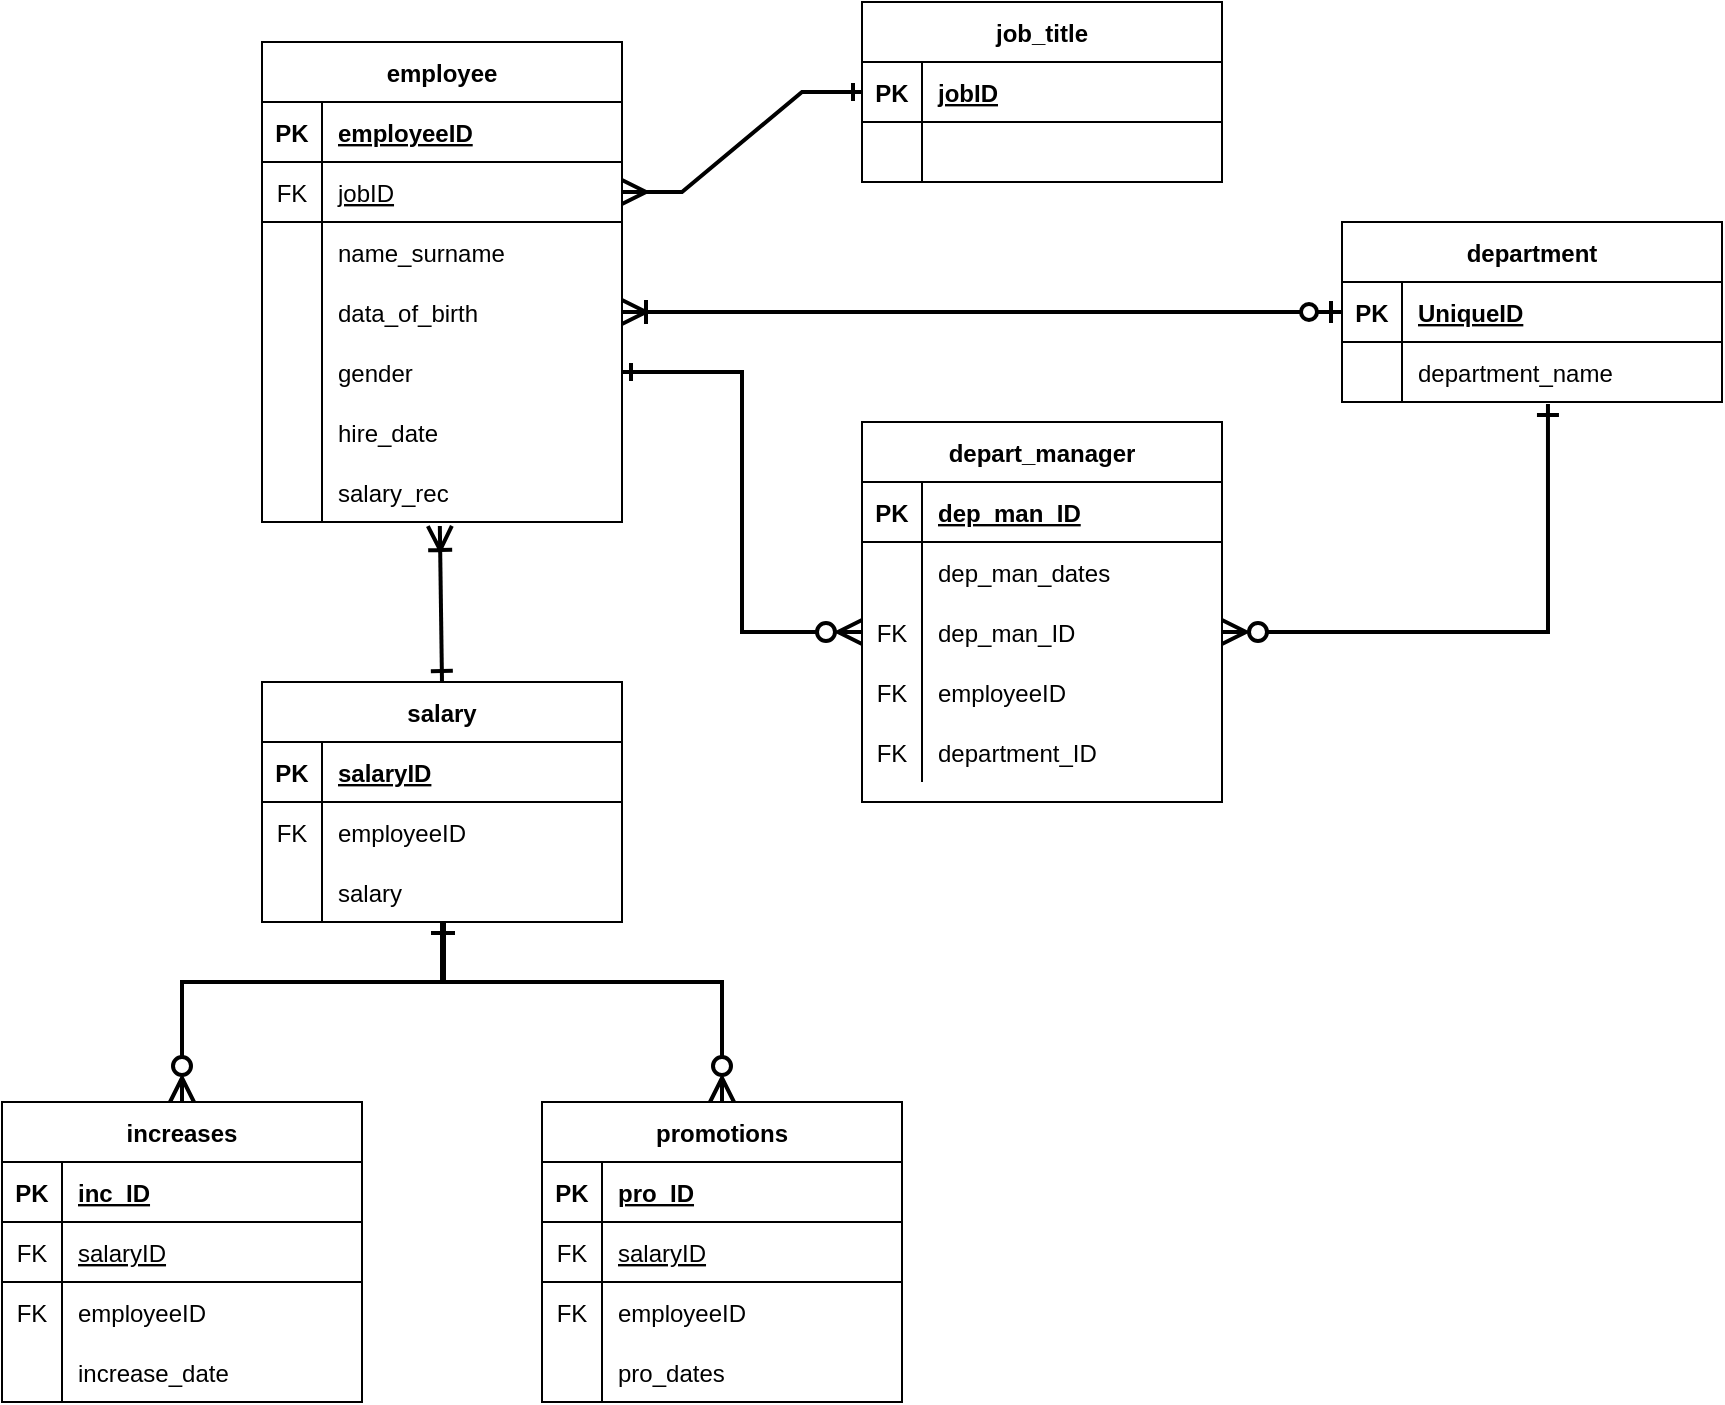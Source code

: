 <mxfile version="20.4.2" type="github"><diagram id="n-MQ97pmm5PQN6BbaS0L" name="Page-1"><mxGraphModel dx="1773" dy="598" grid="1" gridSize="10" guides="1" tooltips="1" connect="1" arrows="1" fold="1" page="1" pageScale="1" pageWidth="827" pageHeight="1169" math="0" shadow="0"><root><mxCell id="0"/><mxCell id="1" parent="0"/><mxCell id="utyhlfytZmCt74RXpOdd-1" value="department" style="shape=table;startSize=30;container=1;collapsible=1;childLayout=tableLayout;fixedRows=1;rowLines=0;fontStyle=1;align=center;resizeLast=1;" vertex="1" parent="1"><mxGeometry x="630" y="340" width="190" height="90" as="geometry"/></mxCell><mxCell id="utyhlfytZmCt74RXpOdd-2" value="" style="shape=tableRow;horizontal=0;startSize=0;swimlaneHead=0;swimlaneBody=0;fillColor=none;collapsible=0;dropTarget=0;points=[[0,0.5],[1,0.5]];portConstraint=eastwest;top=0;left=0;right=0;bottom=1;" vertex="1" parent="utyhlfytZmCt74RXpOdd-1"><mxGeometry y="30" width="190" height="30" as="geometry"/></mxCell><mxCell id="utyhlfytZmCt74RXpOdd-3" value="PK" style="shape=partialRectangle;connectable=0;fillColor=none;top=0;left=0;bottom=0;right=0;fontStyle=1;overflow=hidden;" vertex="1" parent="utyhlfytZmCt74RXpOdd-2"><mxGeometry width="30" height="30" as="geometry"><mxRectangle width="30" height="30" as="alternateBounds"/></mxGeometry></mxCell><mxCell id="utyhlfytZmCt74RXpOdd-4" value="UniqueID" style="shape=partialRectangle;connectable=0;fillColor=none;top=0;left=0;bottom=0;right=0;align=left;spacingLeft=6;fontStyle=5;overflow=hidden;" vertex="1" parent="utyhlfytZmCt74RXpOdd-2"><mxGeometry x="30" width="160" height="30" as="geometry"><mxRectangle width="160" height="30" as="alternateBounds"/></mxGeometry></mxCell><mxCell id="utyhlfytZmCt74RXpOdd-5" value="" style="shape=tableRow;horizontal=0;startSize=0;swimlaneHead=0;swimlaneBody=0;fillColor=none;collapsible=0;dropTarget=0;points=[[0,0.5],[1,0.5]];portConstraint=eastwest;top=0;left=0;right=0;bottom=0;" vertex="1" parent="utyhlfytZmCt74RXpOdd-1"><mxGeometry y="60" width="190" height="30" as="geometry"/></mxCell><mxCell id="utyhlfytZmCt74RXpOdd-6" value="" style="shape=partialRectangle;connectable=0;fillColor=none;top=0;left=0;bottom=0;right=0;editable=1;overflow=hidden;" vertex="1" parent="utyhlfytZmCt74RXpOdd-5"><mxGeometry width="30" height="30" as="geometry"><mxRectangle width="30" height="30" as="alternateBounds"/></mxGeometry></mxCell><mxCell id="utyhlfytZmCt74RXpOdd-7" value="department_name" style="shape=partialRectangle;connectable=0;fillColor=none;top=0;left=0;bottom=0;right=0;align=left;spacingLeft=6;overflow=hidden;" vertex="1" parent="utyhlfytZmCt74RXpOdd-5"><mxGeometry x="30" width="160" height="30" as="geometry"><mxRectangle width="160" height="30" as="alternateBounds"/></mxGeometry></mxCell><mxCell id="utyhlfytZmCt74RXpOdd-40" value="employee" style="shape=table;startSize=30;container=1;collapsible=1;childLayout=tableLayout;fixedRows=1;rowLines=0;fontStyle=1;align=center;resizeLast=1;" vertex="1" parent="1"><mxGeometry x="90" y="250" width="180" height="240" as="geometry"/></mxCell><mxCell id="utyhlfytZmCt74RXpOdd-41" value="" style="shape=tableRow;horizontal=0;startSize=0;swimlaneHead=0;swimlaneBody=0;fillColor=none;collapsible=0;dropTarget=0;points=[[0,0.5],[1,0.5]];portConstraint=eastwest;top=0;left=0;right=0;bottom=1;" vertex="1" parent="utyhlfytZmCt74RXpOdd-40"><mxGeometry y="30" width="180" height="30" as="geometry"/></mxCell><mxCell id="utyhlfytZmCt74RXpOdd-42" value="PK" style="shape=partialRectangle;connectable=0;fillColor=none;top=0;left=0;bottom=0;right=0;fontStyle=1;overflow=hidden;" vertex="1" parent="utyhlfytZmCt74RXpOdd-41"><mxGeometry width="30" height="30" as="geometry"><mxRectangle width="30" height="30" as="alternateBounds"/></mxGeometry></mxCell><mxCell id="utyhlfytZmCt74RXpOdd-43" value="employeeID" style="shape=partialRectangle;connectable=0;fillColor=none;top=0;left=0;bottom=0;right=0;align=left;spacingLeft=6;fontStyle=5;overflow=hidden;" vertex="1" parent="utyhlfytZmCt74RXpOdd-41"><mxGeometry x="30" width="150" height="30" as="geometry"><mxRectangle width="150" height="30" as="alternateBounds"/></mxGeometry></mxCell><mxCell id="utyhlfytZmCt74RXpOdd-89" value="" style="shape=tableRow;horizontal=0;startSize=0;swimlaneHead=0;swimlaneBody=0;fillColor=none;collapsible=0;dropTarget=0;points=[[0,0.5],[1,0.5]];portConstraint=eastwest;top=0;left=0;right=0;bottom=1;" vertex="1" parent="utyhlfytZmCt74RXpOdd-40"><mxGeometry y="60" width="180" height="30" as="geometry"/></mxCell><mxCell id="utyhlfytZmCt74RXpOdd-90" value="FK" style="shape=partialRectangle;connectable=0;fillColor=none;top=0;left=0;bottom=0;right=0;fontStyle=0;overflow=hidden;strokeWidth=1;" vertex="1" parent="utyhlfytZmCt74RXpOdd-89"><mxGeometry width="30" height="30" as="geometry"><mxRectangle width="30" height="30" as="alternateBounds"/></mxGeometry></mxCell><mxCell id="utyhlfytZmCt74RXpOdd-91" value="jobID" style="shape=partialRectangle;connectable=0;fillColor=none;top=0;left=0;bottom=0;right=0;align=left;spacingLeft=6;fontStyle=4;overflow=hidden;" vertex="1" parent="utyhlfytZmCt74RXpOdd-89"><mxGeometry x="30" width="150" height="30" as="geometry"><mxRectangle width="150" height="30" as="alternateBounds"/></mxGeometry></mxCell><mxCell id="utyhlfytZmCt74RXpOdd-44" value="" style="shape=tableRow;horizontal=0;startSize=0;swimlaneHead=0;swimlaneBody=0;fillColor=none;collapsible=0;dropTarget=0;points=[[0,0.5],[1,0.5]];portConstraint=eastwest;top=0;left=0;right=0;bottom=0;" vertex="1" parent="utyhlfytZmCt74RXpOdd-40"><mxGeometry y="90" width="180" height="30" as="geometry"/></mxCell><mxCell id="utyhlfytZmCt74RXpOdd-45" value="" style="shape=partialRectangle;connectable=0;fillColor=none;top=0;left=0;bottom=0;right=0;editable=1;overflow=hidden;" vertex="1" parent="utyhlfytZmCt74RXpOdd-44"><mxGeometry width="30" height="30" as="geometry"><mxRectangle width="30" height="30" as="alternateBounds"/></mxGeometry></mxCell><mxCell id="utyhlfytZmCt74RXpOdd-46" value="name_surname" style="shape=partialRectangle;connectable=0;fillColor=none;top=0;left=0;bottom=0;right=0;align=left;spacingLeft=6;overflow=hidden;" vertex="1" parent="utyhlfytZmCt74RXpOdd-44"><mxGeometry x="30" width="150" height="30" as="geometry"><mxRectangle width="150" height="30" as="alternateBounds"/></mxGeometry></mxCell><mxCell id="utyhlfytZmCt74RXpOdd-47" value="" style="shape=tableRow;horizontal=0;startSize=0;swimlaneHead=0;swimlaneBody=0;fillColor=none;collapsible=0;dropTarget=0;points=[[0,0.5],[1,0.5]];portConstraint=eastwest;top=0;left=0;right=0;bottom=0;" vertex="1" parent="utyhlfytZmCt74RXpOdd-40"><mxGeometry y="120" width="180" height="30" as="geometry"/></mxCell><mxCell id="utyhlfytZmCt74RXpOdd-48" value="" style="shape=partialRectangle;connectable=0;fillColor=none;top=0;left=0;bottom=0;right=0;editable=1;overflow=hidden;" vertex="1" parent="utyhlfytZmCt74RXpOdd-47"><mxGeometry width="30" height="30" as="geometry"><mxRectangle width="30" height="30" as="alternateBounds"/></mxGeometry></mxCell><mxCell id="utyhlfytZmCt74RXpOdd-49" value="data_of_birth" style="shape=partialRectangle;connectable=0;fillColor=none;top=0;left=0;bottom=0;right=0;align=left;spacingLeft=6;overflow=hidden;" vertex="1" parent="utyhlfytZmCt74RXpOdd-47"><mxGeometry x="30" width="150" height="30" as="geometry"><mxRectangle width="150" height="30" as="alternateBounds"/></mxGeometry></mxCell><mxCell id="utyhlfytZmCt74RXpOdd-50" value="" style="shape=tableRow;horizontal=0;startSize=0;swimlaneHead=0;swimlaneBody=0;fillColor=none;collapsible=0;dropTarget=0;points=[[0,0.5],[1,0.5]];portConstraint=eastwest;top=0;left=0;right=0;bottom=0;" vertex="1" parent="utyhlfytZmCt74RXpOdd-40"><mxGeometry y="150" width="180" height="30" as="geometry"/></mxCell><mxCell id="utyhlfytZmCt74RXpOdd-51" value="" style="shape=partialRectangle;connectable=0;fillColor=none;top=0;left=0;bottom=0;right=0;editable=1;overflow=hidden;" vertex="1" parent="utyhlfytZmCt74RXpOdd-50"><mxGeometry width="30" height="30" as="geometry"><mxRectangle width="30" height="30" as="alternateBounds"/></mxGeometry></mxCell><mxCell id="utyhlfytZmCt74RXpOdd-52" value="gender" style="shape=partialRectangle;connectable=0;fillColor=none;top=0;left=0;bottom=0;right=0;align=left;spacingLeft=6;overflow=hidden;" vertex="1" parent="utyhlfytZmCt74RXpOdd-50"><mxGeometry x="30" width="150" height="30" as="geometry"><mxRectangle width="150" height="30" as="alternateBounds"/></mxGeometry></mxCell><mxCell id="utyhlfytZmCt74RXpOdd-71" value="" style="shape=tableRow;horizontal=0;startSize=0;swimlaneHead=0;swimlaneBody=0;fillColor=none;collapsible=0;dropTarget=0;points=[[0,0.5],[1,0.5]];portConstraint=eastwest;top=0;left=0;right=0;bottom=0;" vertex="1" parent="utyhlfytZmCt74RXpOdd-40"><mxGeometry y="180" width="180" height="30" as="geometry"/></mxCell><mxCell id="utyhlfytZmCt74RXpOdd-72" value="" style="shape=partialRectangle;connectable=0;fillColor=none;top=0;left=0;bottom=0;right=0;editable=1;overflow=hidden;" vertex="1" parent="utyhlfytZmCt74RXpOdd-71"><mxGeometry width="30" height="30" as="geometry"><mxRectangle width="30" height="30" as="alternateBounds"/></mxGeometry></mxCell><mxCell id="utyhlfytZmCt74RXpOdd-73" value="hire_date" style="shape=partialRectangle;connectable=0;fillColor=none;top=0;left=0;bottom=0;right=0;align=left;spacingLeft=6;overflow=hidden;" vertex="1" parent="utyhlfytZmCt74RXpOdd-71"><mxGeometry x="30" width="150" height="30" as="geometry"><mxRectangle width="150" height="30" as="alternateBounds"/></mxGeometry></mxCell><mxCell id="utyhlfytZmCt74RXpOdd-75" value="" style="shape=tableRow;horizontal=0;startSize=0;swimlaneHead=0;swimlaneBody=0;fillColor=none;collapsible=0;dropTarget=0;points=[[0,0.5],[1,0.5]];portConstraint=eastwest;top=0;left=0;right=0;bottom=0;" vertex="1" parent="utyhlfytZmCt74RXpOdd-40"><mxGeometry y="210" width="180" height="30" as="geometry"/></mxCell><mxCell id="utyhlfytZmCt74RXpOdd-76" value="" style="shape=partialRectangle;connectable=0;fillColor=none;top=0;left=0;bottom=0;right=0;editable=1;overflow=hidden;" vertex="1" parent="utyhlfytZmCt74RXpOdd-75"><mxGeometry width="30" height="30" as="geometry"><mxRectangle width="30" height="30" as="alternateBounds"/></mxGeometry></mxCell><mxCell id="utyhlfytZmCt74RXpOdd-77" value="salary_rec" style="shape=partialRectangle;connectable=0;fillColor=none;top=0;left=0;bottom=0;right=0;align=left;spacingLeft=6;overflow=hidden;" vertex="1" parent="utyhlfytZmCt74RXpOdd-75"><mxGeometry x="30" width="150" height="30" as="geometry"><mxRectangle width="150" height="30" as="alternateBounds"/></mxGeometry></mxCell><mxCell id="utyhlfytZmCt74RXpOdd-53" value="job_title" style="shape=table;startSize=30;container=1;collapsible=1;childLayout=tableLayout;fixedRows=1;rowLines=0;fontStyle=1;align=center;resizeLast=1;" vertex="1" parent="1"><mxGeometry x="390" y="230" width="180" height="90" as="geometry"/></mxCell><mxCell id="utyhlfytZmCt74RXpOdd-54" value="" style="shape=tableRow;horizontal=0;startSize=0;swimlaneHead=0;swimlaneBody=0;fillColor=none;collapsible=0;dropTarget=0;points=[[0,0.5],[1,0.5]];portConstraint=eastwest;top=0;left=0;right=0;bottom=1;" vertex="1" parent="utyhlfytZmCt74RXpOdd-53"><mxGeometry y="30" width="180" height="30" as="geometry"/></mxCell><mxCell id="utyhlfytZmCt74RXpOdd-55" value="PK" style="shape=partialRectangle;connectable=0;fillColor=none;top=0;left=0;bottom=0;right=0;fontStyle=1;overflow=hidden;" vertex="1" parent="utyhlfytZmCt74RXpOdd-54"><mxGeometry width="30" height="30" as="geometry"><mxRectangle width="30" height="30" as="alternateBounds"/></mxGeometry></mxCell><mxCell id="utyhlfytZmCt74RXpOdd-56" value="jobID" style="shape=partialRectangle;connectable=0;fillColor=none;top=0;left=0;bottom=0;right=0;align=left;spacingLeft=6;fontStyle=5;overflow=hidden;" vertex="1" parent="utyhlfytZmCt74RXpOdd-54"><mxGeometry x="30" width="150" height="30" as="geometry"><mxRectangle width="150" height="30" as="alternateBounds"/></mxGeometry></mxCell><mxCell id="utyhlfytZmCt74RXpOdd-57" value="" style="shape=tableRow;horizontal=0;startSize=0;swimlaneHead=0;swimlaneBody=0;fillColor=none;collapsible=0;dropTarget=0;points=[[0,0.5],[1,0.5]];portConstraint=eastwest;top=0;left=0;right=0;bottom=0;" vertex="1" parent="utyhlfytZmCt74RXpOdd-53"><mxGeometry y="60" width="180" height="30" as="geometry"/></mxCell><mxCell id="utyhlfytZmCt74RXpOdd-58" value="" style="shape=partialRectangle;connectable=0;fillColor=none;top=0;left=0;bottom=0;right=0;editable=1;overflow=hidden;" vertex="1" parent="utyhlfytZmCt74RXpOdd-57"><mxGeometry width="30" height="30" as="geometry"><mxRectangle width="30" height="30" as="alternateBounds"/></mxGeometry></mxCell><mxCell id="utyhlfytZmCt74RXpOdd-59" value="" style="shape=partialRectangle;connectable=0;fillColor=none;top=0;left=0;bottom=0;right=0;align=left;spacingLeft=6;overflow=hidden;" vertex="1" parent="utyhlfytZmCt74RXpOdd-57"><mxGeometry x="30" width="150" height="30" as="geometry"><mxRectangle width="150" height="30" as="alternateBounds"/></mxGeometry></mxCell><mxCell id="utyhlfytZmCt74RXpOdd-87" value="" style="edgeStyle=entityRelationEdgeStyle;fontSize=12;html=1;endArrow=ERmany;rounded=0;exitX=0;exitY=0.5;exitDx=0;exitDy=0;strokeWidth=2;endSize=9;entryX=1;entryY=0.5;entryDx=0;entryDy=0;startArrow=ERone;startFill=0;" edge="1" parent="1" source="utyhlfytZmCt74RXpOdd-54" target="utyhlfytZmCt74RXpOdd-89"><mxGeometry width="100" height="100" relative="1" as="geometry"><mxPoint x="290" y="480" as="sourcePoint"/><mxPoint x="370" y="420" as="targetPoint"/></mxGeometry></mxCell><mxCell id="utyhlfytZmCt74RXpOdd-95" style="edgeStyle=orthogonalEdgeStyle;rounded=0;orthogonalLoop=1;jettySize=auto;html=1;exitX=1;exitY=0.5;exitDx=0;exitDy=0;entryX=0.542;entryY=1.033;entryDx=0;entryDy=0;entryPerimeter=0;strokeWidth=2;startArrow=ERzeroToMany;startFill=0;endArrow=ERone;endFill=0;endSize=8;targetPerimeterSpacing=4;sourcePerimeterSpacing=3;startSize=9;" edge="1" parent="1" source="utyhlfytZmCt74RXpOdd-34" target="utyhlfytZmCt74RXpOdd-5"><mxGeometry relative="1" as="geometry"/></mxCell><mxCell id="utyhlfytZmCt74RXpOdd-96" style="edgeStyle=orthogonalEdgeStyle;rounded=0;orthogonalLoop=1;jettySize=auto;html=1;exitX=1;exitY=0.5;exitDx=0;exitDy=0;entryX=0;entryY=0.5;entryDx=0;entryDy=0;strokeWidth=2;startArrow=ERone;startFill=0;endArrow=ERzeroToMany;endFill=0;endSize=9;" edge="1" parent="1" source="utyhlfytZmCt74RXpOdd-50" target="utyhlfytZmCt74RXpOdd-34"><mxGeometry relative="1" as="geometry"/></mxCell><mxCell id="utyhlfytZmCt74RXpOdd-97" value="" style="group" vertex="1" connectable="0" parent="1"><mxGeometry x="390" y="440" width="180" height="190" as="geometry"/></mxCell><mxCell id="utyhlfytZmCt74RXpOdd-27" value="depart_manager" style="shape=table;startSize=30;container=1;collapsible=1;childLayout=tableLayout;fixedRows=1;rowLines=0;fontStyle=1;align=center;resizeLast=1;" vertex="1" parent="utyhlfytZmCt74RXpOdd-97"><mxGeometry width="180" height="190" as="geometry"/></mxCell><mxCell id="utyhlfytZmCt74RXpOdd-28" value="" style="shape=tableRow;horizontal=0;startSize=0;swimlaneHead=0;swimlaneBody=0;fillColor=none;collapsible=0;dropTarget=0;points=[[0,0.5],[1,0.5]];portConstraint=eastwest;top=0;left=0;right=0;bottom=1;" vertex="1" parent="utyhlfytZmCt74RXpOdd-27"><mxGeometry y="30" width="180" height="30" as="geometry"/></mxCell><mxCell id="utyhlfytZmCt74RXpOdd-29" value="PK" style="shape=partialRectangle;connectable=0;fillColor=none;top=0;left=0;bottom=0;right=0;fontStyle=1;overflow=hidden;" vertex="1" parent="utyhlfytZmCt74RXpOdd-28"><mxGeometry width="30" height="30" as="geometry"><mxRectangle width="30" height="30" as="alternateBounds"/></mxGeometry></mxCell><mxCell id="utyhlfytZmCt74RXpOdd-30" value="dep_man_ID" style="shape=partialRectangle;connectable=0;fillColor=none;top=0;left=0;bottom=0;right=0;align=left;spacingLeft=6;fontStyle=5;overflow=hidden;" vertex="1" parent="utyhlfytZmCt74RXpOdd-28"><mxGeometry x="30" width="150" height="30" as="geometry"><mxRectangle width="150" height="30" as="alternateBounds"/></mxGeometry></mxCell><mxCell id="utyhlfytZmCt74RXpOdd-31" value="" style="shape=tableRow;horizontal=0;startSize=0;swimlaneHead=0;swimlaneBody=0;fillColor=none;collapsible=0;dropTarget=0;points=[[0,0.5],[1,0.5]];portConstraint=eastwest;top=0;left=0;right=0;bottom=0;" vertex="1" parent="utyhlfytZmCt74RXpOdd-27"><mxGeometry y="60" width="180" height="30" as="geometry"/></mxCell><mxCell id="utyhlfytZmCt74RXpOdd-32" value="" style="shape=partialRectangle;connectable=0;fillColor=none;top=0;left=0;bottom=0;right=0;editable=1;overflow=hidden;" vertex="1" parent="utyhlfytZmCt74RXpOdd-31"><mxGeometry width="30" height="30" as="geometry"><mxRectangle width="30" height="30" as="alternateBounds"/></mxGeometry></mxCell><mxCell id="utyhlfytZmCt74RXpOdd-33" value="dep_man_dates" style="shape=partialRectangle;connectable=0;fillColor=none;top=0;left=0;bottom=0;right=0;align=left;spacingLeft=6;overflow=hidden;" vertex="1" parent="utyhlfytZmCt74RXpOdd-31"><mxGeometry x="30" width="150" height="30" as="geometry"><mxRectangle width="150" height="30" as="alternateBounds"/></mxGeometry></mxCell><mxCell id="utyhlfytZmCt74RXpOdd-34" value="" style="shape=tableRow;horizontal=0;startSize=0;swimlaneHead=0;swimlaneBody=0;fillColor=none;collapsible=0;dropTarget=0;points=[[0,0.5],[1,0.5]];portConstraint=eastwest;top=0;left=0;right=0;bottom=0;" vertex="1" parent="utyhlfytZmCt74RXpOdd-27"><mxGeometry y="90" width="180" height="30" as="geometry"/></mxCell><mxCell id="utyhlfytZmCt74RXpOdd-35" value="" style="shape=partialRectangle;connectable=0;fillColor=none;top=0;left=0;bottom=0;right=0;editable=1;overflow=hidden;" vertex="1" parent="utyhlfytZmCt74RXpOdd-34"><mxGeometry width="30" height="30" as="geometry"><mxRectangle width="30" height="30" as="alternateBounds"/></mxGeometry></mxCell><mxCell id="utyhlfytZmCt74RXpOdd-36" value="dep_man_ID" style="shape=partialRectangle;connectable=0;fillColor=none;top=0;left=0;bottom=0;right=0;align=left;spacingLeft=6;overflow=hidden;" vertex="1" parent="utyhlfytZmCt74RXpOdd-34"><mxGeometry x="30" width="150" height="30" as="geometry"><mxRectangle width="150" height="30" as="alternateBounds"/></mxGeometry></mxCell><mxCell id="utyhlfytZmCt74RXpOdd-37" value="" style="shape=tableRow;horizontal=0;startSize=0;swimlaneHead=0;swimlaneBody=0;fillColor=none;collapsible=0;dropTarget=0;points=[[0,0.5],[1,0.5]];portConstraint=eastwest;top=0;left=0;right=0;bottom=0;" vertex="1" parent="utyhlfytZmCt74RXpOdd-27"><mxGeometry y="120" width="180" height="30" as="geometry"/></mxCell><mxCell id="utyhlfytZmCt74RXpOdd-38" value="" style="shape=partialRectangle;connectable=0;fillColor=none;top=0;left=0;bottom=0;right=0;editable=1;overflow=hidden;" vertex="1" parent="utyhlfytZmCt74RXpOdd-37"><mxGeometry width="30" height="30" as="geometry"><mxRectangle width="30" height="30" as="alternateBounds"/></mxGeometry></mxCell><mxCell id="utyhlfytZmCt74RXpOdd-39" value="employeeID" style="shape=partialRectangle;connectable=0;fillColor=none;top=0;left=0;bottom=0;right=0;align=left;spacingLeft=6;overflow=hidden;" vertex="1" parent="utyhlfytZmCt74RXpOdd-37"><mxGeometry x="30" width="150" height="30" as="geometry"><mxRectangle width="150" height="30" as="alternateBounds"/></mxGeometry></mxCell><mxCell id="utyhlfytZmCt74RXpOdd-79" value="" style="shape=tableRow;horizontal=0;startSize=0;swimlaneHead=0;swimlaneBody=0;fillColor=none;collapsible=0;dropTarget=0;points=[[0,0.5],[1,0.5]];portConstraint=eastwest;top=0;left=0;right=0;bottom=0;" vertex="1" parent="utyhlfytZmCt74RXpOdd-27"><mxGeometry y="150" width="180" height="30" as="geometry"/></mxCell><mxCell id="utyhlfytZmCt74RXpOdd-80" value="FK" style="shape=partialRectangle;connectable=0;fillColor=none;top=0;left=0;bottom=0;right=0;fontStyle=0;overflow=hidden;" vertex="1" parent="utyhlfytZmCt74RXpOdd-79"><mxGeometry width="30" height="30" as="geometry"><mxRectangle width="30" height="30" as="alternateBounds"/></mxGeometry></mxCell><mxCell id="utyhlfytZmCt74RXpOdd-81" value="department_ID" style="shape=partialRectangle;connectable=0;fillColor=none;top=0;left=0;bottom=0;right=0;align=left;spacingLeft=6;fontStyle=0;overflow=hidden;" vertex="1" parent="utyhlfytZmCt74RXpOdd-79"><mxGeometry x="30" width="150" height="30" as="geometry"><mxRectangle width="150" height="30" as="alternateBounds"/></mxGeometry></mxCell><mxCell id="utyhlfytZmCt74RXpOdd-82" value="FK" style="shape=partialRectangle;connectable=0;fillColor=none;top=0;left=0;bottom=0;right=0;fontStyle=0;overflow=hidden;" vertex="1" parent="utyhlfytZmCt74RXpOdd-97"><mxGeometry y="120" width="30" height="30" as="geometry"><mxRectangle width="30" height="30" as="alternateBounds"/></mxGeometry></mxCell><mxCell id="utyhlfytZmCt74RXpOdd-83" value="FK" style="shape=partialRectangle;connectable=0;fillColor=none;top=0;left=0;bottom=0;right=0;fontStyle=0;overflow=hidden;" vertex="1" parent="utyhlfytZmCt74RXpOdd-97"><mxGeometry y="90" width="30" height="30" as="geometry"><mxRectangle width="30" height="30" as="alternateBounds"/></mxGeometry></mxCell><mxCell id="utyhlfytZmCt74RXpOdd-99" style="edgeStyle=orthogonalEdgeStyle;rounded=0;orthogonalLoop=1;jettySize=auto;html=1;exitX=1;exitY=0.5;exitDx=0;exitDy=0;entryX=0;entryY=0.5;entryDx=0;entryDy=0;strokeWidth=2;startArrow=ERoneToMany;startFill=0;endArrow=ERzeroToOne;endFill=0;startSize=9;endSize=8;sourcePerimeterSpacing=3;targetPerimeterSpacing=4;" edge="1" parent="1" source="utyhlfytZmCt74RXpOdd-47" target="utyhlfytZmCt74RXpOdd-2"><mxGeometry relative="1" as="geometry"/></mxCell><mxCell id="utyhlfytZmCt74RXpOdd-102" value="salary" style="shape=table;startSize=30;container=1;collapsible=1;childLayout=tableLayout;fixedRows=1;rowLines=0;fontStyle=1;align=center;resizeLast=1;" vertex="1" parent="1"><mxGeometry x="90" y="570" width="180" height="120" as="geometry"/></mxCell><mxCell id="utyhlfytZmCt74RXpOdd-103" value="" style="shape=tableRow;horizontal=0;startSize=0;swimlaneHead=0;swimlaneBody=0;fillColor=none;collapsible=0;dropTarget=0;points=[[0,0.5],[1,0.5]];portConstraint=eastwest;top=0;left=0;right=0;bottom=1;" vertex="1" parent="utyhlfytZmCt74RXpOdd-102"><mxGeometry y="30" width="180" height="30" as="geometry"/></mxCell><mxCell id="utyhlfytZmCt74RXpOdd-104" value="PK" style="shape=partialRectangle;connectable=0;fillColor=none;top=0;left=0;bottom=0;right=0;fontStyle=1;overflow=hidden;" vertex="1" parent="utyhlfytZmCt74RXpOdd-103"><mxGeometry width="30" height="30" as="geometry"><mxRectangle width="30" height="30" as="alternateBounds"/></mxGeometry></mxCell><mxCell id="utyhlfytZmCt74RXpOdd-105" value="salaryID" style="shape=partialRectangle;connectable=0;fillColor=none;top=0;left=0;bottom=0;right=0;align=left;spacingLeft=6;fontStyle=5;overflow=hidden;" vertex="1" parent="utyhlfytZmCt74RXpOdd-103"><mxGeometry x="30" width="150" height="30" as="geometry"><mxRectangle width="150" height="30" as="alternateBounds"/></mxGeometry></mxCell><mxCell id="utyhlfytZmCt74RXpOdd-135" value="" style="shape=tableRow;horizontal=0;startSize=0;swimlaneHead=0;swimlaneBody=0;fillColor=none;collapsible=0;dropTarget=0;points=[[0,0.5],[1,0.5]];portConstraint=eastwest;top=0;left=0;right=0;bottom=0;strokeWidth=1;" vertex="1" parent="utyhlfytZmCt74RXpOdd-102"><mxGeometry y="60" width="180" height="30" as="geometry"/></mxCell><mxCell id="utyhlfytZmCt74RXpOdd-136" value="FK" style="shape=partialRectangle;connectable=0;fillColor=none;top=0;left=0;bottom=0;right=0;fontStyle=0;overflow=hidden;strokeWidth=1;" vertex="1" parent="utyhlfytZmCt74RXpOdd-135"><mxGeometry width="30" height="30" as="geometry"><mxRectangle width="30" height="30" as="alternateBounds"/></mxGeometry></mxCell><mxCell id="utyhlfytZmCt74RXpOdd-137" value="employeeID" style="shape=partialRectangle;connectable=0;fillColor=none;top=0;left=0;bottom=0;right=0;align=left;spacingLeft=6;fontStyle=0;overflow=hidden;strokeWidth=1;" vertex="1" parent="utyhlfytZmCt74RXpOdd-135"><mxGeometry x="30" width="150" height="30" as="geometry"><mxRectangle width="150" height="30" as="alternateBounds"/></mxGeometry></mxCell><mxCell id="utyhlfytZmCt74RXpOdd-106" value="" style="shape=tableRow;horizontal=0;startSize=0;swimlaneHead=0;swimlaneBody=0;fillColor=none;collapsible=0;dropTarget=0;points=[[0,0.5],[1,0.5]];portConstraint=eastwest;top=0;left=0;right=0;bottom=0;" vertex="1" parent="utyhlfytZmCt74RXpOdd-102"><mxGeometry y="90" width="180" height="30" as="geometry"/></mxCell><mxCell id="utyhlfytZmCt74RXpOdd-107" value="" style="shape=partialRectangle;connectable=0;fillColor=none;top=0;left=0;bottom=0;right=0;editable=1;overflow=hidden;" vertex="1" parent="utyhlfytZmCt74RXpOdd-106"><mxGeometry width="30" height="30" as="geometry"><mxRectangle width="30" height="30" as="alternateBounds"/></mxGeometry></mxCell><mxCell id="utyhlfytZmCt74RXpOdd-108" value="salary" style="shape=partialRectangle;connectable=0;fillColor=none;top=0;left=0;bottom=0;right=0;align=left;spacingLeft=6;overflow=hidden;" vertex="1" parent="utyhlfytZmCt74RXpOdd-106"><mxGeometry x="30" width="150" height="30" as="geometry"><mxRectangle width="150" height="30" as="alternateBounds"/></mxGeometry></mxCell><mxCell id="utyhlfytZmCt74RXpOdd-109" value="increases" style="shape=table;startSize=30;container=1;collapsible=1;childLayout=tableLayout;fixedRows=1;rowLines=0;fontStyle=1;align=center;resizeLast=1;" vertex="1" parent="1"><mxGeometry x="-40" y="780" width="180" height="150" as="geometry"/></mxCell><mxCell id="utyhlfytZmCt74RXpOdd-128" value="" style="shape=tableRow;horizontal=0;startSize=0;swimlaneHead=0;swimlaneBody=0;fillColor=none;collapsible=0;dropTarget=0;points=[[0,0.5],[1,0.5]];portConstraint=eastwest;top=0;left=0;right=0;bottom=1;strokeWidth=1;" vertex="1" parent="utyhlfytZmCt74RXpOdd-109"><mxGeometry y="30" width="180" height="30" as="geometry"/></mxCell><mxCell id="utyhlfytZmCt74RXpOdd-129" value="PK" style="shape=partialRectangle;connectable=0;fillColor=none;top=0;left=0;bottom=0;right=0;fontStyle=1;overflow=hidden;strokeWidth=1;" vertex="1" parent="utyhlfytZmCt74RXpOdd-128"><mxGeometry width="30" height="30" as="geometry"><mxRectangle width="30" height="30" as="alternateBounds"/></mxGeometry></mxCell><mxCell id="utyhlfytZmCt74RXpOdd-130" value="inc_ID" style="shape=partialRectangle;connectable=0;fillColor=none;top=0;left=0;bottom=0;right=0;align=left;spacingLeft=6;fontStyle=5;overflow=hidden;strokeWidth=1;" vertex="1" parent="utyhlfytZmCt74RXpOdd-128"><mxGeometry x="30" width="150" height="30" as="geometry"><mxRectangle width="150" height="30" as="alternateBounds"/></mxGeometry></mxCell><mxCell id="utyhlfytZmCt74RXpOdd-110" value="" style="shape=tableRow;horizontal=0;startSize=0;swimlaneHead=0;swimlaneBody=0;fillColor=none;collapsible=0;dropTarget=0;points=[[0,0.5],[1,0.5]];portConstraint=eastwest;top=0;left=0;right=0;bottom=1;" vertex="1" parent="utyhlfytZmCt74RXpOdd-109"><mxGeometry y="60" width="180" height="30" as="geometry"/></mxCell><mxCell id="utyhlfytZmCt74RXpOdd-111" value="FK" style="shape=partialRectangle;connectable=0;fillColor=none;top=0;left=0;bottom=0;right=0;fontStyle=0;overflow=hidden;" vertex="1" parent="utyhlfytZmCt74RXpOdd-110"><mxGeometry width="30" height="30" as="geometry"><mxRectangle width="30" height="30" as="alternateBounds"/></mxGeometry></mxCell><mxCell id="utyhlfytZmCt74RXpOdd-112" value="salaryID" style="shape=partialRectangle;connectable=0;fillColor=none;top=0;left=0;bottom=0;right=0;align=left;spacingLeft=6;fontStyle=4;overflow=hidden;" vertex="1" parent="utyhlfytZmCt74RXpOdd-110"><mxGeometry x="30" width="150" height="30" as="geometry"><mxRectangle width="150" height="30" as="alternateBounds"/></mxGeometry></mxCell><mxCell id="utyhlfytZmCt74RXpOdd-138" value="" style="shape=tableRow;horizontal=0;startSize=0;swimlaneHead=0;swimlaneBody=0;fillColor=none;collapsible=0;dropTarget=0;points=[[0,0.5],[1,0.5]];portConstraint=eastwest;top=0;left=0;right=0;bottom=0;strokeWidth=1;" vertex="1" parent="utyhlfytZmCt74RXpOdd-109"><mxGeometry y="90" width="180" height="30" as="geometry"/></mxCell><mxCell id="utyhlfytZmCt74RXpOdd-139" value="FK" style="shape=partialRectangle;connectable=0;fillColor=none;top=0;left=0;bottom=0;right=0;fontStyle=0;overflow=hidden;strokeWidth=1;" vertex="1" parent="utyhlfytZmCt74RXpOdd-138"><mxGeometry width="30" height="30" as="geometry"><mxRectangle width="30" height="30" as="alternateBounds"/></mxGeometry></mxCell><mxCell id="utyhlfytZmCt74RXpOdd-140" value="employeeID" style="shape=partialRectangle;connectable=0;fillColor=none;top=0;left=0;bottom=0;right=0;align=left;spacingLeft=6;fontStyle=0;overflow=hidden;strokeWidth=1;" vertex="1" parent="utyhlfytZmCt74RXpOdd-138"><mxGeometry x="30" width="150" height="30" as="geometry"><mxRectangle width="150" height="30" as="alternateBounds"/></mxGeometry></mxCell><mxCell id="utyhlfytZmCt74RXpOdd-113" value="" style="shape=tableRow;horizontal=0;startSize=0;swimlaneHead=0;swimlaneBody=0;fillColor=none;collapsible=0;dropTarget=0;points=[[0,0.5],[1,0.5]];portConstraint=eastwest;top=0;left=0;right=0;bottom=0;" vertex="1" parent="utyhlfytZmCt74RXpOdd-109"><mxGeometry y="120" width="180" height="30" as="geometry"/></mxCell><mxCell id="utyhlfytZmCt74RXpOdd-114" value="" style="shape=partialRectangle;connectable=0;fillColor=none;top=0;left=0;bottom=0;right=0;editable=1;overflow=hidden;" vertex="1" parent="utyhlfytZmCt74RXpOdd-113"><mxGeometry width="30" height="30" as="geometry"><mxRectangle width="30" height="30" as="alternateBounds"/></mxGeometry></mxCell><mxCell id="utyhlfytZmCt74RXpOdd-115" value="increase_date" style="shape=partialRectangle;connectable=0;fillColor=none;top=0;left=0;bottom=0;right=0;align=left;spacingLeft=6;overflow=hidden;" vertex="1" parent="utyhlfytZmCt74RXpOdd-113"><mxGeometry x="30" width="150" height="30" as="geometry"><mxRectangle width="150" height="30" as="alternateBounds"/></mxGeometry></mxCell><mxCell id="utyhlfytZmCt74RXpOdd-116" value="promotions" style="shape=table;startSize=30;container=1;collapsible=1;childLayout=tableLayout;fixedRows=1;rowLines=0;fontStyle=1;align=center;resizeLast=1;" vertex="1" parent="1"><mxGeometry x="230" y="780" width="180" height="150" as="geometry"/></mxCell><mxCell id="utyhlfytZmCt74RXpOdd-131" value="" style="shape=tableRow;horizontal=0;startSize=0;swimlaneHead=0;swimlaneBody=0;fillColor=none;collapsible=0;dropTarget=0;points=[[0,0.5],[1,0.5]];portConstraint=eastwest;top=0;left=0;right=0;bottom=1;strokeWidth=1;" vertex="1" parent="utyhlfytZmCt74RXpOdd-116"><mxGeometry y="30" width="180" height="30" as="geometry"/></mxCell><mxCell id="utyhlfytZmCt74RXpOdd-132" value="PK" style="shape=partialRectangle;connectable=0;fillColor=none;top=0;left=0;bottom=0;right=0;fontStyle=1;overflow=hidden;strokeWidth=1;" vertex="1" parent="utyhlfytZmCt74RXpOdd-131"><mxGeometry width="30" height="30" as="geometry"><mxRectangle width="30" height="30" as="alternateBounds"/></mxGeometry></mxCell><mxCell id="utyhlfytZmCt74RXpOdd-133" value="pro_ID" style="shape=partialRectangle;connectable=0;fillColor=none;top=0;left=0;bottom=0;right=0;align=left;spacingLeft=6;fontStyle=5;overflow=hidden;strokeWidth=1;" vertex="1" parent="utyhlfytZmCt74RXpOdd-131"><mxGeometry x="30" width="150" height="30" as="geometry"><mxRectangle width="150" height="30" as="alternateBounds"/></mxGeometry></mxCell><mxCell id="utyhlfytZmCt74RXpOdd-117" value="" style="shape=tableRow;horizontal=0;startSize=0;swimlaneHead=0;swimlaneBody=0;fillColor=none;collapsible=0;dropTarget=0;points=[[0,0.5],[1,0.5]];portConstraint=eastwest;top=0;left=0;right=0;bottom=1;" vertex="1" parent="utyhlfytZmCt74RXpOdd-116"><mxGeometry y="60" width="180" height="30" as="geometry"/></mxCell><mxCell id="utyhlfytZmCt74RXpOdd-118" value="FK" style="shape=partialRectangle;connectable=0;fillColor=none;top=0;left=0;bottom=0;right=0;fontStyle=0;overflow=hidden;" vertex="1" parent="utyhlfytZmCt74RXpOdd-117"><mxGeometry width="30" height="30" as="geometry"><mxRectangle width="30" height="30" as="alternateBounds"/></mxGeometry></mxCell><mxCell id="utyhlfytZmCt74RXpOdd-119" value="salaryID" style="shape=partialRectangle;connectable=0;fillColor=none;top=0;left=0;bottom=0;right=0;align=left;spacingLeft=6;fontStyle=4;overflow=hidden;" vertex="1" parent="utyhlfytZmCt74RXpOdd-117"><mxGeometry x="30" width="150" height="30" as="geometry"><mxRectangle width="150" height="30" as="alternateBounds"/></mxGeometry></mxCell><mxCell id="utyhlfytZmCt74RXpOdd-141" value="" style="shape=tableRow;horizontal=0;startSize=0;swimlaneHead=0;swimlaneBody=0;fillColor=none;collapsible=0;dropTarget=0;points=[[0,0.5],[1,0.5]];portConstraint=eastwest;top=0;left=0;right=0;bottom=0;strokeWidth=1;" vertex="1" parent="utyhlfytZmCt74RXpOdd-116"><mxGeometry y="90" width="180" height="30" as="geometry"/></mxCell><mxCell id="utyhlfytZmCt74RXpOdd-142" value="FK" style="shape=partialRectangle;connectable=0;fillColor=none;top=0;left=0;bottom=0;right=0;fontStyle=0;overflow=hidden;strokeWidth=1;" vertex="1" parent="utyhlfytZmCt74RXpOdd-141"><mxGeometry width="30" height="30" as="geometry"><mxRectangle width="30" height="30" as="alternateBounds"/></mxGeometry></mxCell><mxCell id="utyhlfytZmCt74RXpOdd-143" value="employeeID" style="shape=partialRectangle;connectable=0;fillColor=none;top=0;left=0;bottom=0;right=0;align=left;spacingLeft=6;fontStyle=0;overflow=hidden;strokeWidth=1;" vertex="1" parent="utyhlfytZmCt74RXpOdd-141"><mxGeometry x="30" width="150" height="30" as="geometry"><mxRectangle width="150" height="30" as="alternateBounds"/></mxGeometry></mxCell><mxCell id="utyhlfytZmCt74RXpOdd-120" value="" style="shape=tableRow;horizontal=0;startSize=0;swimlaneHead=0;swimlaneBody=0;fillColor=none;collapsible=0;dropTarget=0;points=[[0,0.5],[1,0.5]];portConstraint=eastwest;top=0;left=0;right=0;bottom=0;" vertex="1" parent="utyhlfytZmCt74RXpOdd-116"><mxGeometry y="120" width="180" height="30" as="geometry"/></mxCell><mxCell id="utyhlfytZmCt74RXpOdd-121" value="" style="shape=partialRectangle;connectable=0;fillColor=none;top=0;left=0;bottom=0;right=0;editable=1;overflow=hidden;" vertex="1" parent="utyhlfytZmCt74RXpOdd-120"><mxGeometry width="30" height="30" as="geometry"><mxRectangle width="30" height="30" as="alternateBounds"/></mxGeometry></mxCell><mxCell id="utyhlfytZmCt74RXpOdd-122" value="pro_dates" style="shape=partialRectangle;connectable=0;fillColor=none;top=0;left=0;bottom=0;right=0;align=left;spacingLeft=6;overflow=hidden;" vertex="1" parent="utyhlfytZmCt74RXpOdd-120"><mxGeometry x="30" width="150" height="30" as="geometry"><mxRectangle width="150" height="30" as="alternateBounds"/></mxGeometry></mxCell><mxCell id="utyhlfytZmCt74RXpOdd-144" value="" style="group" vertex="1" connectable="0" parent="1"><mxGeometry x="50" y="720" width="270" height="30" as="geometry"/></mxCell><mxCell id="utyhlfytZmCt74RXpOdd-123" style="edgeStyle=orthogonalEdgeStyle;rounded=0;orthogonalLoop=1;jettySize=auto;html=1;exitX=0.5;exitY=0;exitDx=0;exitDy=0;strokeWidth=2;startArrow=ERzeroToMany;startFill=0;endArrow=ERone;endFill=0;startSize=9;endSize=8;sourcePerimeterSpacing=3;targetPerimeterSpacing=4;" edge="1" parent="utyhlfytZmCt74RXpOdd-144" source="utyhlfytZmCt74RXpOdd-109"><mxGeometry relative="1" as="geometry"><mxPoint x="131" y="-30" as="targetPoint"/><Array as="points"><mxPoint/><mxPoint x="131"/></Array></mxGeometry></mxCell><mxCell id="utyhlfytZmCt74RXpOdd-124" style="edgeStyle=orthogonalEdgeStyle;rounded=0;orthogonalLoop=1;jettySize=auto;html=1;exitX=0.5;exitY=0;exitDx=0;exitDy=0;strokeWidth=2;startArrow=ERzeroToMany;startFill=0;endArrow=ERone;endFill=0;startSize=9;endSize=8;sourcePerimeterSpacing=3;targetPerimeterSpacing=4;" edge="1" parent="utyhlfytZmCt74RXpOdd-144" source="utyhlfytZmCt74RXpOdd-116"><mxGeometry relative="1" as="geometry"><mxPoint x="130" y="-30" as="targetPoint"/><Array as="points"><mxPoint x="270"/><mxPoint x="130"/></Array></mxGeometry></mxCell><mxCell id="utyhlfytZmCt74RXpOdd-134" style="edgeStyle=none;rounded=0;orthogonalLoop=1;jettySize=auto;html=1;exitX=0.494;exitY=1.067;exitDx=0;exitDy=0;strokeWidth=2;startArrow=ERoneToMany;startFill=0;endArrow=ERone;endFill=0;startSize=9;endSize=8;sourcePerimeterSpacing=3;targetPerimeterSpacing=4;entryX=0.5;entryY=0;entryDx=0;entryDy=0;exitPerimeter=0;" edge="1" parent="1" source="utyhlfytZmCt74RXpOdd-75" target="utyhlfytZmCt74RXpOdd-102"><mxGeometry relative="1" as="geometry"><mxPoint x="180" y="520" as="targetPoint"/></mxGeometry></mxCell></root></mxGraphModel></diagram></mxfile>